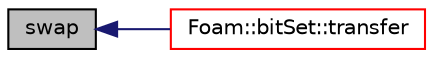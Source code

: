digraph "swap"
{
  bgcolor="transparent";
  edge [fontname="Helvetica",fontsize="10",labelfontname="Helvetica",labelfontsize="10"];
  node [fontname="Helvetica",fontsize="10",shape=record];
  rankdir="LR";
  Node1 [label="swap",height=0.2,width=0.4,color="black", fillcolor="grey75", style="filled" fontcolor="black"];
  Node1 -> Node2 [dir="back",color="midnightblue",fontsize="10",style="solid",fontname="Helvetica"];
  Node2 [label="Foam::bitSet::transfer",height=0.2,width=0.4,color="red",URL="$classFoam_1_1bitSet.html#a3487a82bb0b67fbff5be989ffc07c291",tooltip="Transfer the contents of the argument list into this list and annul the argument list. "];
}
